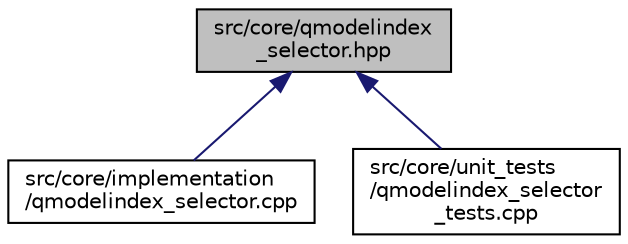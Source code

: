 digraph "src/core/qmodelindex_selector.hpp"
{
 // LATEX_PDF_SIZE
  edge [fontname="Helvetica",fontsize="10",labelfontname="Helvetica",labelfontsize="10"];
  node [fontname="Helvetica",fontsize="10",shape=record];
  Node1 [label="src/core/qmodelindex\l_selector.hpp",height=0.2,width=0.4,color="black", fillcolor="grey75", style="filled", fontcolor="black",tooltip=" "];
  Node1 -> Node2 [dir="back",color="midnightblue",fontsize="10",style="solid",fontname="Helvetica"];
  Node2 [label="src/core/implementation\l/qmodelindex_selector.cpp",height=0.2,width=0.4,color="black", fillcolor="white", style="filled",URL="$qmodelindex__selector_8cpp.html",tooltip=" "];
  Node1 -> Node3 [dir="back",color="midnightblue",fontsize="10",style="solid",fontname="Helvetica"];
  Node3 [label="src/core/unit_tests\l/qmodelindex_selector\l_tests.cpp",height=0.2,width=0.4,color="black", fillcolor="white", style="filled",URL="$qmodelindex__selector__tests_8cpp.html",tooltip=" "];
}
